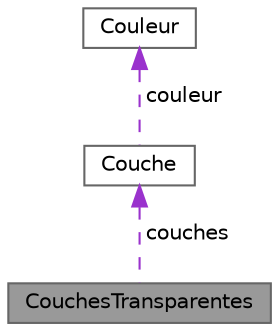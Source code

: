 digraph "CouchesTransparentes"
{
 // LATEX_PDF_SIZE
  bgcolor="transparent";
  edge [fontname=Helvetica,fontsize=10,labelfontname=Helvetica,labelfontsize=10];
  node [fontname=Helvetica,fontsize=10,shape=box,height=0.2,width=0.4];
  Node1 [label="CouchesTransparentes",height=0.2,width=0.4,color="gray40", fillcolor="grey60", style="filled", fontcolor="black",tooltip="structure CouchesTransparentes"];
  Node2 -> Node1 [dir="back",color="darkorchid3",style="dashed",label=" couches" ];
  Node2 [label="Couche",height=0.2,width=0.4,color="gray40", fillcolor="white", style="filled",URL="$structCouche.html",tooltip="structure Couche"];
  Node3 -> Node2 [dir="back",color="darkorchid3",style="dashed",label=" couleur" ];
  Node3 [label="Couleur",height=0.2,width=0.4,color="gray40", fillcolor="white", style="filled",URL="$classCouleur.html",tooltip="classe Couleur"];
}

